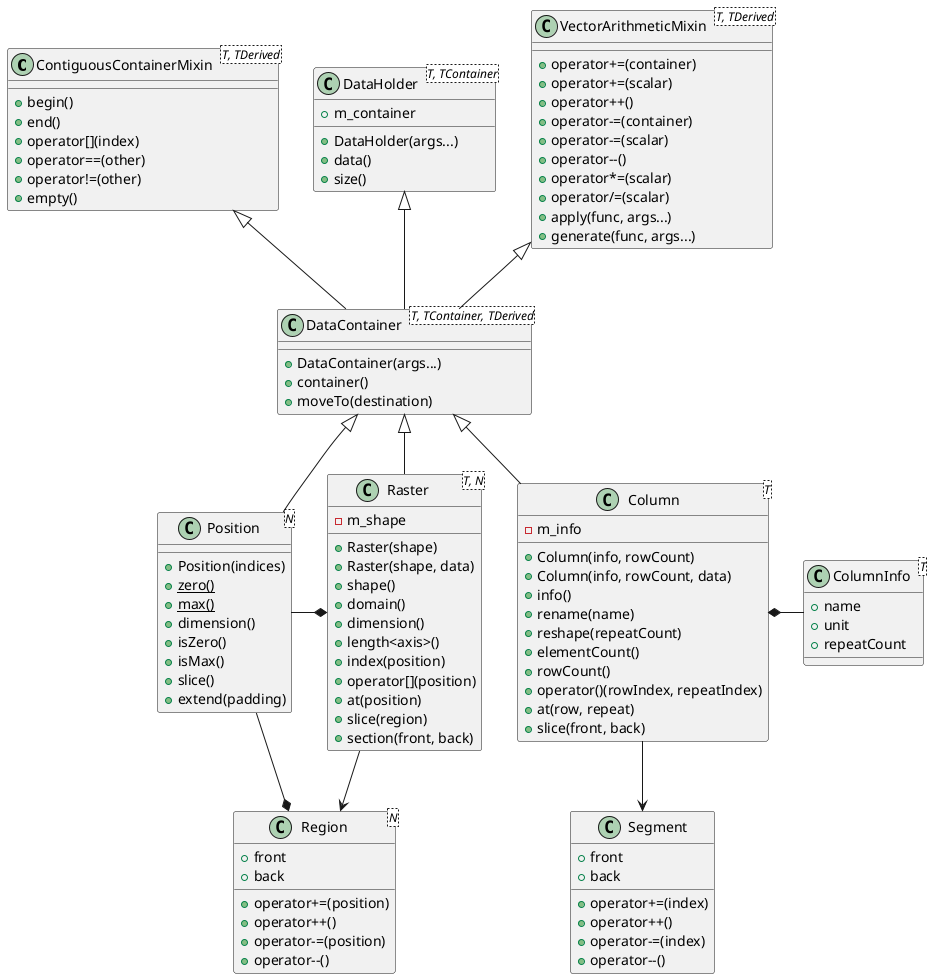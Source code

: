 @startuml
class ContiguousContainerMixin<T, TDerived> {
+ begin()
+ end()
+ operator[](index)
+ operator==(other)
+ operator!=(other)
+ empty()
}
class DataHolder<T, TContainer> {
+ m_container
+ DataHolder(args...)
+ data()
+ size()
}
class VectorArithmeticMixin<T, TDerived> {
+ operator+=(container)
+ operator+=(scalar)
+ operator++()
+ operator-=(container)
+ operator-=(scalar)
+ operator--()
+ operator*=(scalar)
+ operator/=(scalar)
+ apply(func, args...)
+ generate(func, args...)
}
class DataContainer<T, TContainer, TDerived> {
+ DataContainer(args...)
+ container()
+ moveTo(destination)
}
class DataContainer<T, TContainer, TDerived> {
}
class Position<N> {
+ Position(indices)
+ {static} zero()
+ {static} max()
+ dimension()
+ isZero()
+ isMax()
+ slice()
+ extend(padding)
}
class Region<N> {
+ front
+ back
+ operator+=(position)
+ operator++()
+ operator-=(position)
+ operator--()
}
class Raster<T, N> {
- m_shape
+ Raster(shape)
+ Raster(shape, data)
+ shape()
+ domain()
+ dimension()
+ length<axis>()
+ index(position)
+ operator[](position)
+ at(position)
+ slice(region)
+ section(front, back)
}
class Column<T> {
- m_info
+ Column(info, rowCount)
+ Column(info, rowCount, data)
+ info()
+ rename(name)
+ reshape(repeatCount)
+ elementCount()
+ rowCount()
+ operator()(rowIndex, repeatIndex)
+ at(row, repeat)
+ slice(front, back)
}
class ColumnInfo<T> {
+ name
+ unit
+ repeatCount
}
class Segment {
+ front
+ back
+ operator+=(index)
+ operator++()
+ operator-=(index)
+ operator--()
}

ContiguousContainerMixin <|-- DataContainer
DataHolder <|-- DataContainer
VectorArithmeticMixin <|-- DataContainer
DataContainer <|-- Position
DataContainer <|-- Raster
DataContainer <|-- Column
Position --* Region
Position -* Raster
Raster --> Region
Column *- ColumnInfo
Column --> Segment
@enduml